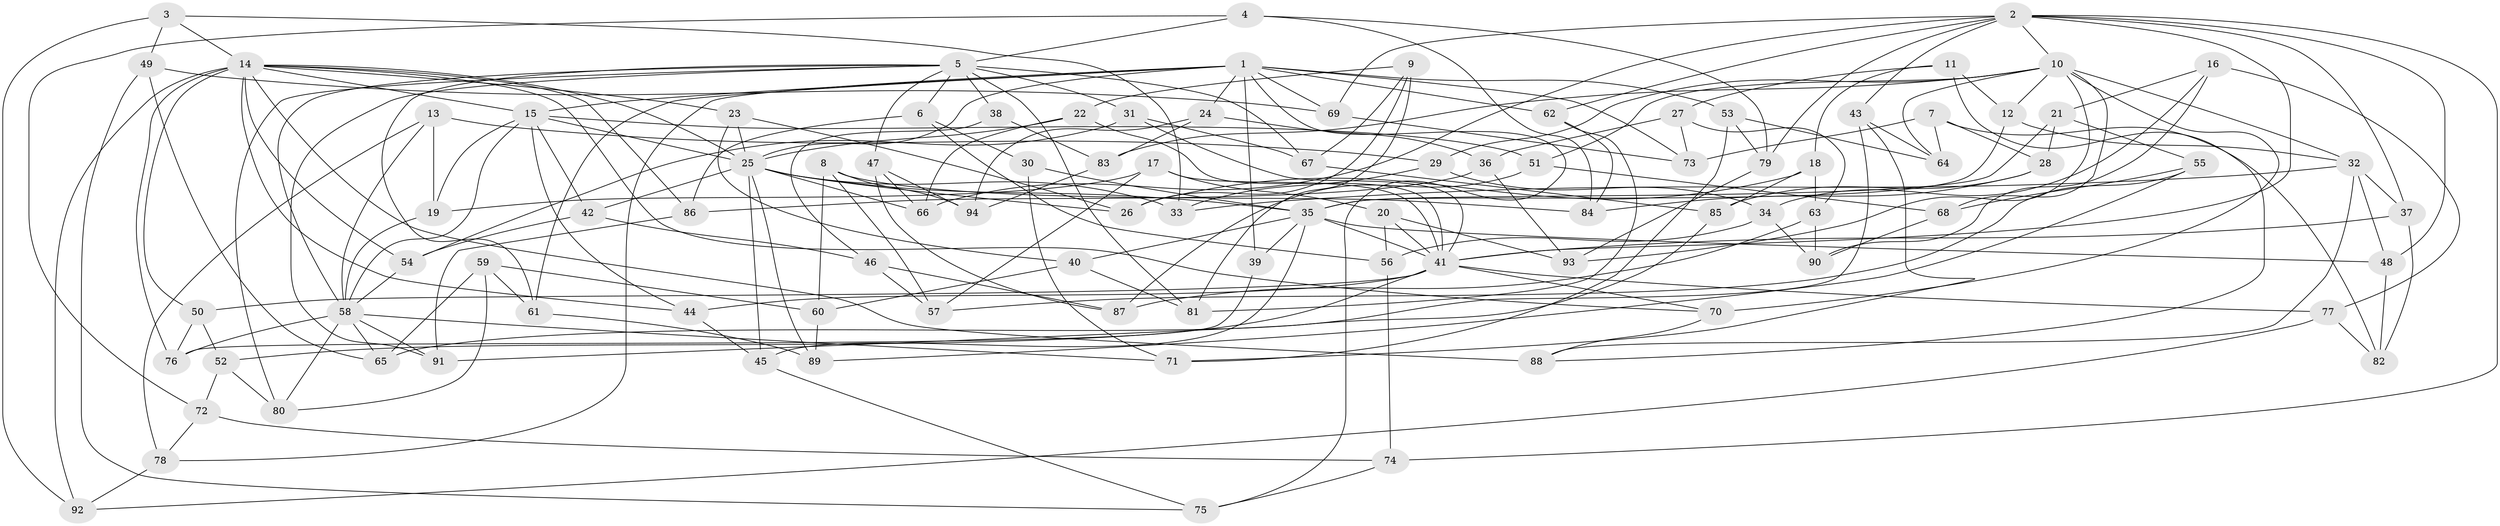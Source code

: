 // original degree distribution, {4: 1.0}
// Generated by graph-tools (version 1.1) at 2025/53/03/04/25 22:53:58]
// undirected, 94 vertices, 220 edges
graph export_dot {
  node [color=gray90,style=filled];
  1;
  2;
  3;
  4;
  5;
  6;
  7;
  8;
  9;
  10;
  11;
  12;
  13;
  14;
  15;
  16;
  17;
  18;
  19;
  20;
  21;
  22;
  23;
  24;
  25;
  26;
  27;
  28;
  29;
  30;
  31;
  32;
  33;
  34;
  35;
  36;
  37;
  38;
  39;
  40;
  41;
  42;
  43;
  44;
  45;
  46;
  47;
  48;
  49;
  50;
  51;
  52;
  53;
  54;
  55;
  56;
  57;
  58;
  59;
  60;
  61;
  62;
  63;
  64;
  65;
  66;
  67;
  68;
  69;
  70;
  71;
  72;
  73;
  74;
  75;
  76;
  77;
  78;
  79;
  80;
  81;
  82;
  83;
  84;
  85;
  86;
  87;
  88;
  89;
  90;
  91;
  92;
  93;
  94;
  1 -- 15 [weight=1.0];
  1 -- 24 [weight=1.0];
  1 -- 25 [weight=1.0];
  1 -- 39 [weight=2.0];
  1 -- 53 [weight=1.0];
  1 -- 61 [weight=1.0];
  1 -- 62 [weight=1.0];
  1 -- 69 [weight=1.0];
  1 -- 73 [weight=1.0];
  1 -- 75 [weight=1.0];
  1 -- 78 [weight=1.0];
  2 -- 10 [weight=1.0];
  2 -- 37 [weight=1.0];
  2 -- 41 [weight=1.0];
  2 -- 43 [weight=1.0];
  2 -- 48 [weight=1.0];
  2 -- 62 [weight=1.0];
  2 -- 66 [weight=1.0];
  2 -- 69 [weight=1.0];
  2 -- 74 [weight=1.0];
  2 -- 79 [weight=1.0];
  3 -- 14 [weight=1.0];
  3 -- 33 [weight=1.0];
  3 -- 49 [weight=1.0];
  3 -- 92 [weight=1.0];
  4 -- 5 [weight=1.0];
  4 -- 72 [weight=1.0];
  4 -- 79 [weight=1.0];
  4 -- 84 [weight=1.0];
  5 -- 6 [weight=1.0];
  5 -- 31 [weight=1.0];
  5 -- 38 [weight=2.0];
  5 -- 47 [weight=1.0];
  5 -- 58 [weight=1.0];
  5 -- 61 [weight=1.0];
  5 -- 67 [weight=1.0];
  5 -- 80 [weight=1.0];
  5 -- 81 [weight=1.0];
  5 -- 91 [weight=1.0];
  6 -- 30 [weight=1.0];
  6 -- 56 [weight=1.0];
  6 -- 86 [weight=1.0];
  7 -- 28 [weight=1.0];
  7 -- 64 [weight=1.0];
  7 -- 73 [weight=1.0];
  7 -- 82 [weight=1.0];
  8 -- 57 [weight=1.0];
  8 -- 60 [weight=1.0];
  8 -- 84 [weight=1.0];
  8 -- 94 [weight=1.0];
  9 -- 22 [weight=1.0];
  9 -- 26 [weight=1.0];
  9 -- 67 [weight=1.0];
  9 -- 81 [weight=1.0];
  10 -- 12 [weight=1.0];
  10 -- 29 [weight=1.0];
  10 -- 32 [weight=3.0];
  10 -- 51 [weight=1.0];
  10 -- 64 [weight=1.0];
  10 -- 68 [weight=1.0];
  10 -- 70 [weight=1.0];
  10 -- 83 [weight=1.0];
  10 -- 93 [weight=1.0];
  11 -- 12 [weight=1.0];
  11 -- 18 [weight=1.0];
  11 -- 27 [weight=1.0];
  11 -- 88 [weight=1.0];
  12 -- 32 [weight=1.0];
  12 -- 35 [weight=1.0];
  13 -- 19 [weight=1.0];
  13 -- 29 [weight=1.0];
  13 -- 58 [weight=1.0];
  13 -- 78 [weight=1.0];
  14 -- 15 [weight=1.0];
  14 -- 23 [weight=1.0];
  14 -- 25 [weight=1.0];
  14 -- 44 [weight=1.0];
  14 -- 50 [weight=1.0];
  14 -- 54 [weight=1.0];
  14 -- 70 [weight=1.0];
  14 -- 76 [weight=1.0];
  14 -- 86 [weight=1.0];
  14 -- 88 [weight=1.0];
  14 -- 92 [weight=1.0];
  15 -- 19 [weight=1.0];
  15 -- 25 [weight=1.0];
  15 -- 42 [weight=1.0];
  15 -- 44 [weight=1.0];
  15 -- 51 [weight=1.0];
  15 -- 58 [weight=1.0];
  16 -- 21 [weight=1.0];
  16 -- 34 [weight=1.0];
  16 -- 77 [weight=1.0];
  16 -- 90 [weight=1.0];
  17 -- 19 [weight=1.0];
  17 -- 20 [weight=1.0];
  17 -- 41 [weight=1.0];
  17 -- 57 [weight=1.0];
  18 -- 26 [weight=1.0];
  18 -- 63 [weight=1.0];
  18 -- 85 [weight=1.0];
  19 -- 58 [weight=1.0];
  20 -- 41 [weight=1.0];
  20 -- 56 [weight=1.0];
  20 -- 93 [weight=1.0];
  21 -- 28 [weight=1.0];
  21 -- 35 [weight=1.0];
  21 -- 55 [weight=1.0];
  22 -- 25 [weight=1.0];
  22 -- 41 [weight=1.0];
  22 -- 66 [weight=1.0];
  23 -- 25 [weight=1.0];
  23 -- 26 [weight=1.0];
  23 -- 40 [weight=1.0];
  24 -- 36 [weight=1.0];
  24 -- 83 [weight=1.0];
  24 -- 94 [weight=1.0];
  25 -- 26 [weight=1.0];
  25 -- 33 [weight=1.0];
  25 -- 35 [weight=1.0];
  25 -- 42 [weight=1.0];
  25 -- 45 [weight=1.0];
  25 -- 66 [weight=1.0];
  25 -- 89 [weight=1.0];
  27 -- 36 [weight=1.0];
  27 -- 63 [weight=1.0];
  27 -- 73 [weight=1.0];
  28 -- 84 [weight=1.0];
  28 -- 85 [weight=1.0];
  29 -- 33 [weight=1.0];
  29 -- 34 [weight=1.0];
  30 -- 35 [weight=2.0];
  30 -- 71 [weight=1.0];
  31 -- 41 [weight=1.0];
  31 -- 54 [weight=1.0];
  31 -- 67 [weight=1.0];
  32 -- 33 [weight=1.0];
  32 -- 37 [weight=1.0];
  32 -- 48 [weight=1.0];
  32 -- 88 [weight=1.0];
  34 -- 56 [weight=1.0];
  34 -- 90 [weight=1.0];
  35 -- 39 [weight=1.0];
  35 -- 40 [weight=1.0];
  35 -- 41 [weight=1.0];
  35 -- 45 [weight=1.0];
  35 -- 48 [weight=1.0];
  36 -- 86 [weight=1.0];
  36 -- 93 [weight=1.0];
  37 -- 41 [weight=1.0];
  37 -- 82 [weight=1.0];
  38 -- 46 [weight=1.0];
  38 -- 83 [weight=1.0];
  39 -- 76 [weight=1.0];
  40 -- 60 [weight=1.0];
  40 -- 81 [weight=1.0];
  41 -- 44 [weight=1.0];
  41 -- 50 [weight=1.0];
  41 -- 52 [weight=1.0];
  41 -- 70 [weight=1.0];
  41 -- 77 [weight=1.0];
  42 -- 46 [weight=1.0];
  42 -- 54 [weight=1.0];
  43 -- 64 [weight=1.0];
  43 -- 65 [weight=1.0];
  43 -- 71 [weight=1.0];
  44 -- 45 [weight=1.0];
  45 -- 75 [weight=1.0];
  46 -- 57 [weight=1.0];
  46 -- 87 [weight=1.0];
  47 -- 66 [weight=1.0];
  47 -- 87 [weight=1.0];
  47 -- 94 [weight=1.0];
  48 -- 82 [weight=1.0];
  49 -- 65 [weight=1.0];
  49 -- 69 [weight=1.0];
  49 -- 75 [weight=1.0];
  50 -- 52 [weight=1.0];
  50 -- 76 [weight=1.0];
  51 -- 68 [weight=1.0];
  51 -- 87 [weight=1.0];
  52 -- 72 [weight=1.0];
  52 -- 80 [weight=1.0];
  53 -- 64 [weight=1.0];
  53 -- 71 [weight=1.0];
  53 -- 79 [weight=1.0];
  54 -- 58 [weight=1.0];
  55 -- 57 [weight=1.0];
  55 -- 68 [weight=1.0];
  55 -- 89 [weight=1.0];
  56 -- 74 [weight=1.0];
  58 -- 65 [weight=1.0];
  58 -- 71 [weight=1.0];
  58 -- 76 [weight=1.0];
  58 -- 80 [weight=1.0];
  58 -- 91 [weight=1.0];
  59 -- 60 [weight=1.0];
  59 -- 61 [weight=1.0];
  59 -- 65 [weight=1.0];
  59 -- 80 [weight=1.0];
  60 -- 89 [weight=1.0];
  61 -- 89 [weight=1.0];
  62 -- 81 [weight=1.0];
  62 -- 84 [weight=1.0];
  63 -- 87 [weight=1.0];
  63 -- 90 [weight=1.0];
  67 -- 85 [weight=1.0];
  68 -- 90 [weight=1.0];
  69 -- 73 [weight=1.0];
  70 -- 88 [weight=1.0];
  72 -- 74 [weight=1.0];
  72 -- 78 [weight=1.0];
  74 -- 75 [weight=1.0];
  77 -- 82 [weight=1.0];
  77 -- 92 [weight=1.0];
  78 -- 92 [weight=1.0];
  79 -- 93 [weight=1.0];
  83 -- 94 [weight=1.0];
  85 -- 91 [weight=1.0];
  86 -- 91 [weight=1.0];
}
